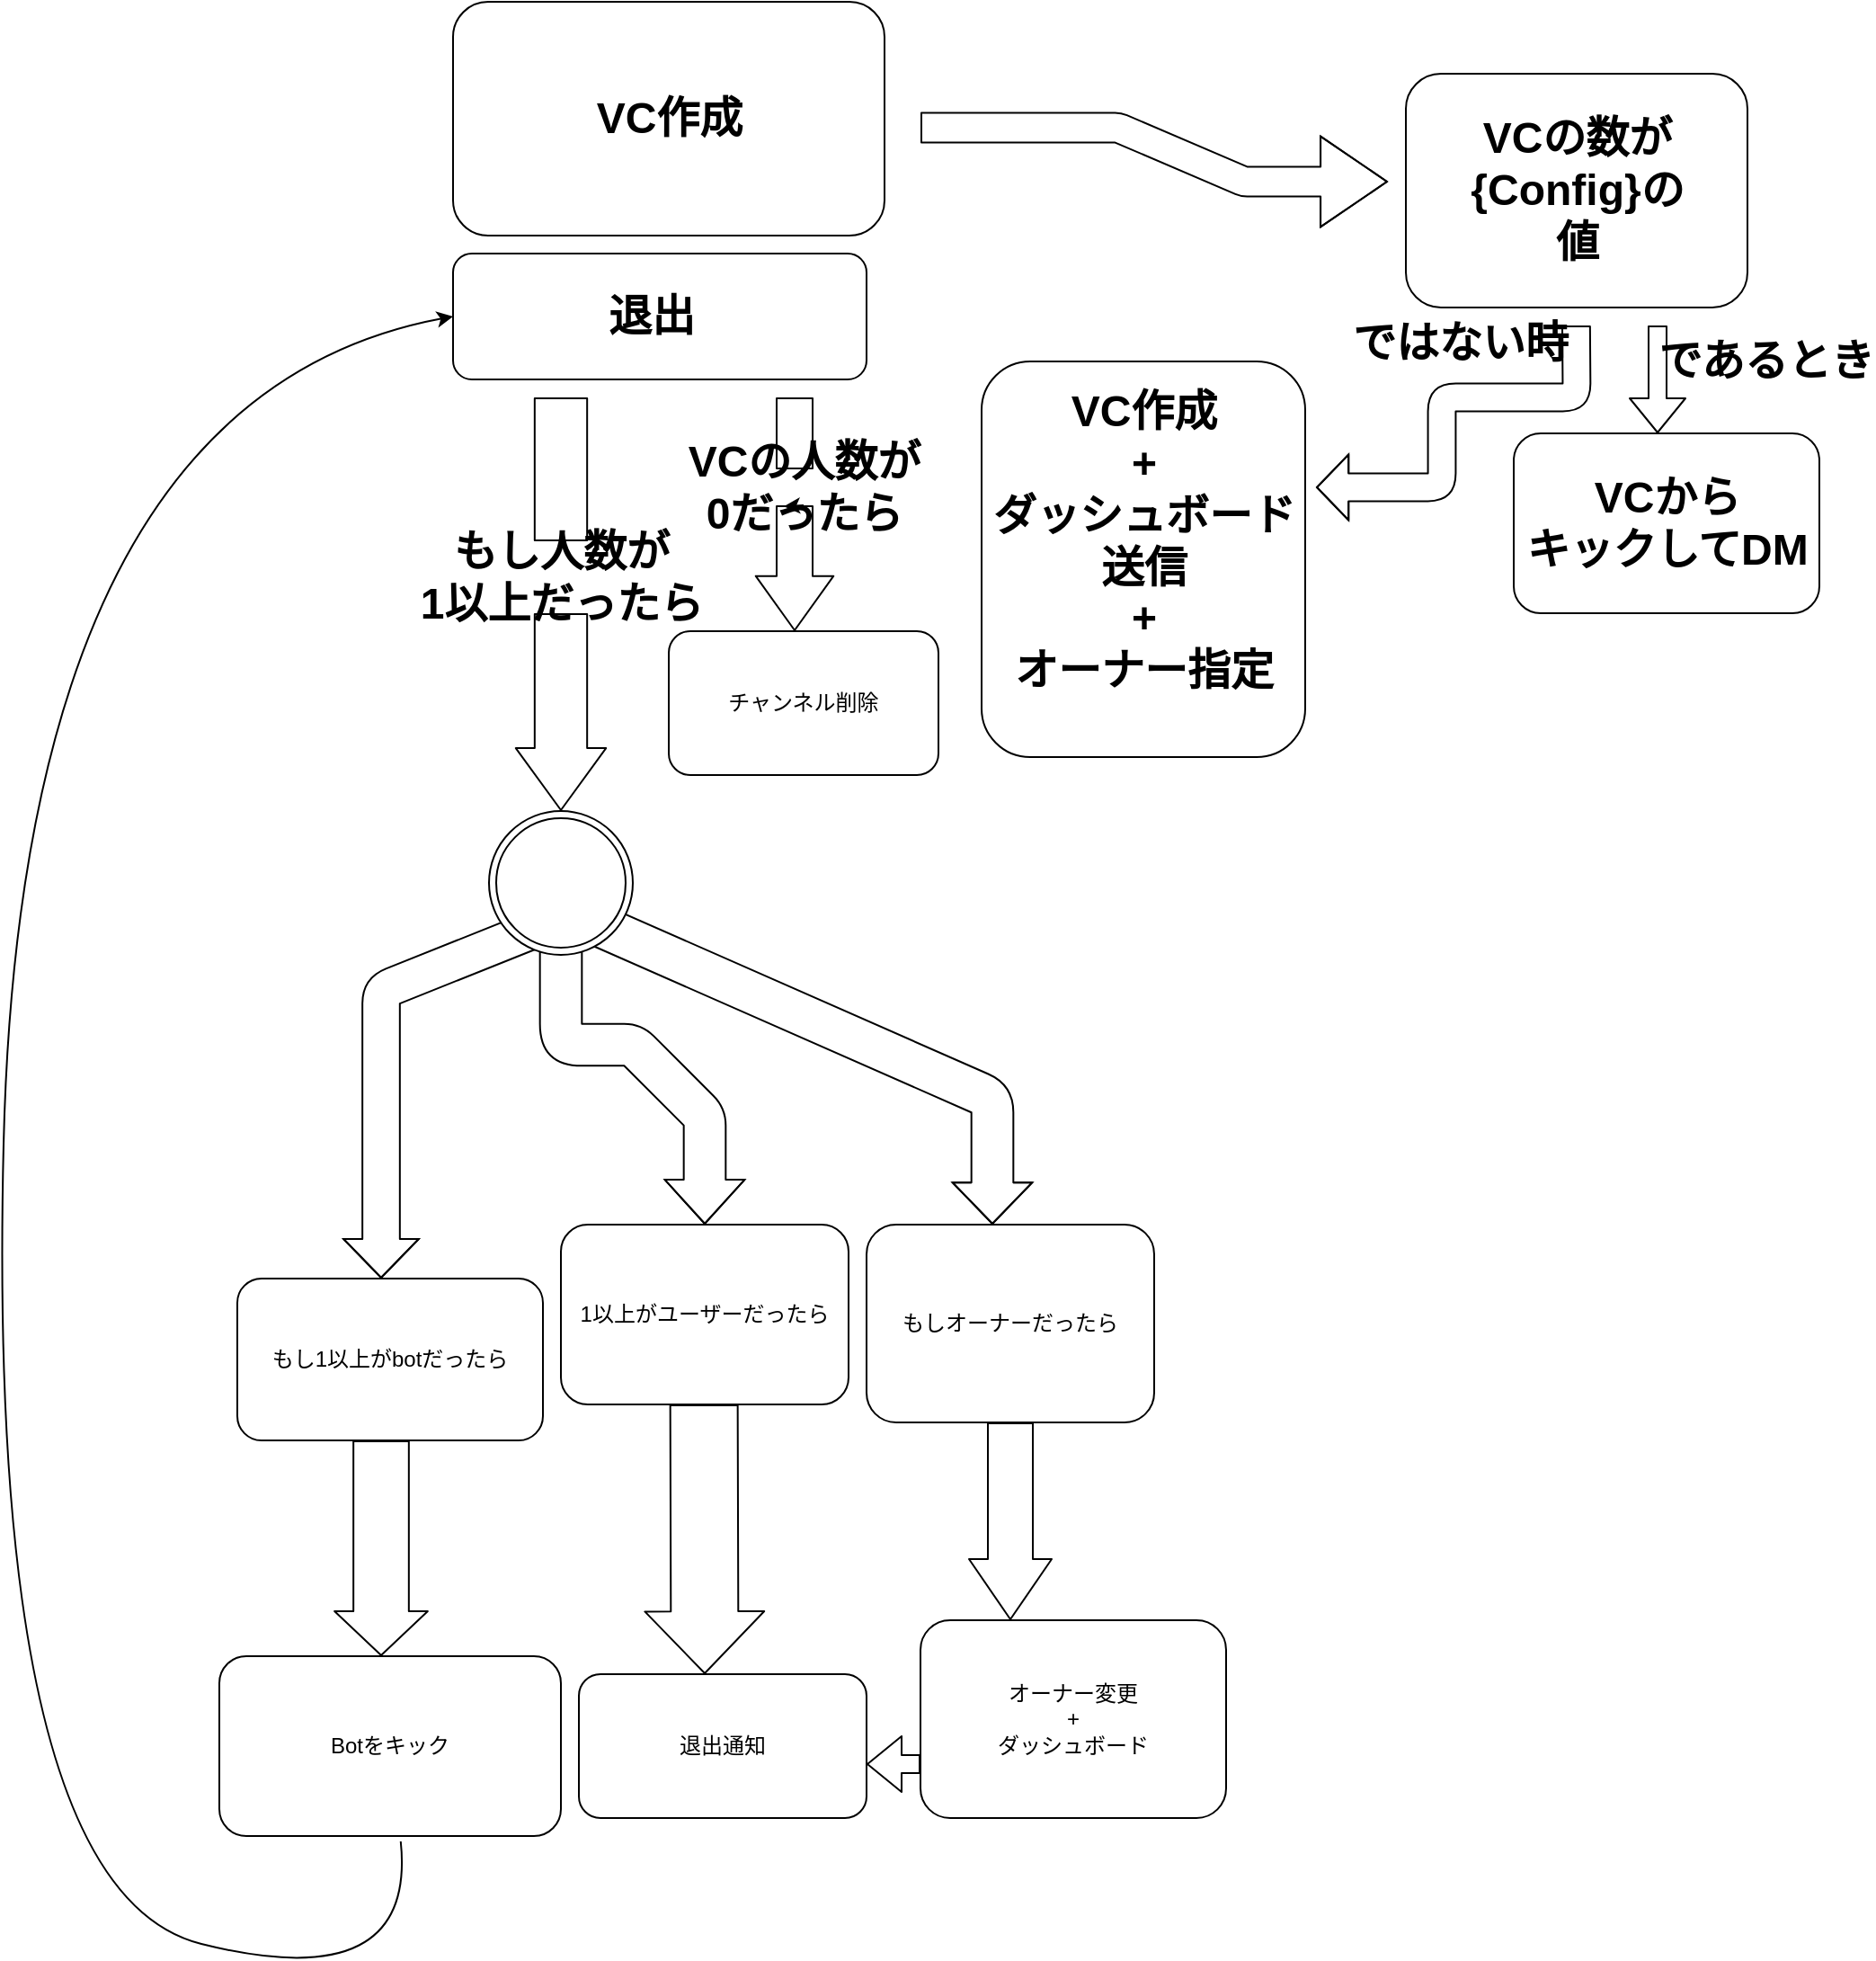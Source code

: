 <mxfile>
    <diagram id="qnEBHfTs_Ac6ON2NvuSR" name="ページ1">
        <mxGraphModel dx="2030" dy="620" grid="1" gridSize="10" guides="1" tooltips="1" connect="1" arrows="1" fold="1" page="1" pageScale="1" pageWidth="827" pageHeight="1169" math="0" shadow="0">
            <root>
                <mxCell id="0"/>
                <mxCell id="1" parent="0"/>
                <mxCell id="3" value="" style="rounded=1;whiteSpace=wrap;html=1;" vertex="1" parent="1">
                    <mxGeometry x="30" y="30" width="240" height="130" as="geometry"/>
                </mxCell>
                <mxCell id="6" value="" style="shape=flexArrow;endArrow=classic;html=1;endWidth=32.816;endSize=11.989;width=16.571;" edge="1" parent="1">
                    <mxGeometry width="50" height="50" relative="1" as="geometry">
                        <mxPoint x="290" y="100" as="sourcePoint"/>
                        <mxPoint x="550" y="130" as="targetPoint"/>
                        <Array as="points">
                            <mxPoint x="400" y="100"/>
                            <mxPoint x="470" y="130"/>
                        </Array>
                    </mxGeometry>
                </mxCell>
                <mxCell id="7" value="VC作成" style="text;strokeColor=none;fillColor=none;html=1;fontSize=24;fontStyle=1;verticalAlign=middle;align=center;" vertex="1" parent="1">
                    <mxGeometry x="100" y="75" width="100" height="40" as="geometry"/>
                </mxCell>
                <mxCell id="10" value="" style="rounded=1;whiteSpace=wrap;html=1;" vertex="1" parent="1">
                    <mxGeometry x="560" y="70" width="190" height="130" as="geometry"/>
                </mxCell>
                <mxCell id="11" value="VCの数が&lt;br&gt;{Config}の&lt;br&gt;値" style="text;strokeColor=none;fillColor=none;html=1;fontSize=24;fontStyle=1;verticalAlign=middle;align=center;" vertex="1" parent="1">
                    <mxGeometry x="570" y="80" width="170" height="110" as="geometry"/>
                </mxCell>
                <mxCell id="12" value="" style="shape=flexArrow;endArrow=classic;html=1;width=15.429;endSize=5.537;" edge="1" parent="1">
                    <mxGeometry width="50" height="50" relative="1" as="geometry">
                        <mxPoint x="654.71" y="210" as="sourcePoint"/>
                        <mxPoint x="510" y="300" as="targetPoint"/>
                        <Array as="points">
                            <mxPoint x="655" y="250"/>
                            <mxPoint x="580" y="250"/>
                            <mxPoint x="580" y="300"/>
                        </Array>
                    </mxGeometry>
                </mxCell>
                <mxCell id="13" value="" style="shape=flexArrow;endArrow=classic;html=1;" edge="1" parent="1">
                    <mxGeometry width="50" height="50" relative="1" as="geometry">
                        <mxPoint x="700" y="210" as="sourcePoint"/>
                        <mxPoint x="700" y="270" as="targetPoint"/>
                    </mxGeometry>
                </mxCell>
                <mxCell id="14" value="ではない時" style="text;strokeColor=none;fillColor=none;html=1;fontSize=24;fontStyle=1;verticalAlign=middle;align=center;" vertex="1" parent="1">
                    <mxGeometry x="540" y="200" width="100" height="40" as="geometry"/>
                </mxCell>
                <mxCell id="15" value="であるとき" style="text;strokeColor=none;fillColor=none;html=1;fontSize=24;fontStyle=1;verticalAlign=middle;align=center;" vertex="1" parent="1">
                    <mxGeometry x="710" y="210" width="100" height="40" as="geometry"/>
                </mxCell>
                <mxCell id="17" value="" style="rounded=1;whiteSpace=wrap;html=1;" vertex="1" parent="1">
                    <mxGeometry x="620" y="270" width="170" height="100" as="geometry"/>
                </mxCell>
                <mxCell id="18" value="VCから&lt;br&gt;キックしてDM" style="text;strokeColor=none;fillColor=none;html=1;fontSize=24;fontStyle=1;verticalAlign=middle;align=center;" vertex="1" parent="1">
                    <mxGeometry x="655" y="300" width="100" height="40" as="geometry"/>
                </mxCell>
                <mxCell id="20" value="" style="rounded=1;whiteSpace=wrap;html=1;" vertex="1" parent="1">
                    <mxGeometry x="324" y="230" width="180" height="220" as="geometry"/>
                </mxCell>
                <mxCell id="21" value="VC作成&lt;br&gt;+&lt;br&gt;ダッシュボード&lt;br&gt;送信&lt;br&gt;+&lt;br&gt;オーナー指定" style="text;strokeColor=none;fillColor=none;html=1;fontSize=24;fontStyle=1;verticalAlign=middle;align=center;" vertex="1" parent="1">
                    <mxGeometry x="364" y="310" width="100" height="40" as="geometry"/>
                </mxCell>
                <mxCell id="22" value="" style="shape=flexArrow;endArrow=classic;html=1;width=20;endSize=9.72;endWidth=22.286;startArrow=none;" edge="1" parent="1">
                    <mxGeometry width="50" height="50" relative="1" as="geometry">
                        <mxPoint x="220" y="310" as="sourcePoint"/>
                        <mxPoint x="220" y="380" as="targetPoint"/>
                        <Array as="points"/>
                    </mxGeometry>
                </mxCell>
                <mxCell id="23" value="" style="rounded=1;whiteSpace=wrap;html=1;" vertex="1" parent="1">
                    <mxGeometry x="30" y="170" width="230" height="70" as="geometry"/>
                </mxCell>
                <mxCell id="24" value="退出" style="text;strokeColor=none;fillColor=none;html=1;fontSize=24;fontStyle=1;verticalAlign=middle;align=center;" vertex="1" parent="1">
                    <mxGeometry x="90" y="185" width="100" height="40" as="geometry"/>
                </mxCell>
                <mxCell id="25" value="VCの人数が&lt;br&gt;0だったら" style="text;strokeColor=none;fillColor=none;html=1;fontSize=24;fontStyle=1;verticalAlign=middle;align=center;" vertex="1" parent="1">
                    <mxGeometry x="190" y="290" width="70" height="20" as="geometry"/>
                </mxCell>
                <mxCell id="26" value="" style="shape=flexArrow;endArrow=none;html=1;width=20;endSize=9.72;endWidth=22.286;" edge="1" parent="1">
                    <mxGeometry width="50" height="50" relative="1" as="geometry">
                        <mxPoint x="220" y="250" as="sourcePoint"/>
                        <mxPoint x="220" y="290" as="targetPoint"/>
                        <Array as="points">
                            <mxPoint x="220" y="280"/>
                        </Array>
                    </mxGeometry>
                </mxCell>
                <mxCell id="27" style="edgeStyle=none;html=1;exitX=0.5;exitY=1;exitDx=0;exitDy=0;entryX=0.343;entryY=1.031;entryDx=0;entryDy=0;entryPerimeter=0;" edge="1" parent="1" source="25" target="25">
                    <mxGeometry relative="1" as="geometry"/>
                </mxCell>
                <mxCell id="28" value="チャンネル削除" style="rounded=1;whiteSpace=wrap;html=1;" vertex="1" parent="1">
                    <mxGeometry x="150" y="380" width="150" height="80" as="geometry"/>
                </mxCell>
                <mxCell id="32" value="" style="shape=flexArrow;endArrow=classic;html=1;width=29.167;endSize=11.158;startArrow=none;" edge="1" parent="1" source="33" target="43">
                    <mxGeometry width="50" height="50" relative="1" as="geometry">
                        <mxPoint x="90" y="250" as="sourcePoint"/>
                        <mxPoint x="90" y="460" as="targetPoint"/>
                    </mxGeometry>
                </mxCell>
                <mxCell id="33" value="もし人数が&lt;br&gt;1以上だったら" style="text;strokeColor=none;fillColor=none;html=1;fontSize=24;fontStyle=1;verticalAlign=middle;align=center;" vertex="1" parent="1">
                    <mxGeometry x="40" y="330" width="100" height="40" as="geometry"/>
                </mxCell>
                <mxCell id="34" value="" style="shape=flexArrow;endArrow=none;html=1;width=29.167;endSize=11.158;" edge="1" parent="1" target="33">
                    <mxGeometry width="50" height="50" relative="1" as="geometry">
                        <mxPoint x="90" y="250.0" as="sourcePoint"/>
                        <mxPoint x="90" y="500" as="targetPoint"/>
                    </mxGeometry>
                </mxCell>
                <mxCell id="37" value="" style="shape=flexArrow;endArrow=classic;html=1;width=23.333;endSize=7.308;" edge="1" parent="1">
                    <mxGeometry width="50" height="50" relative="1" as="geometry">
                        <mxPoint x="80" y="530" as="sourcePoint"/>
                        <mxPoint x="330" y="710" as="targetPoint"/>
                        <Array as="points">
                            <mxPoint x="330" y="640"/>
                        </Array>
                    </mxGeometry>
                </mxCell>
                <mxCell id="38" value="" style="shape=flexArrow;endArrow=classic;html=1;width=20.833;endSize=6.825;" edge="1" parent="1">
                    <mxGeometry width="50" height="50" relative="1" as="geometry">
                        <mxPoint x="90" y="540" as="sourcePoint"/>
                        <mxPoint x="-10" y="740" as="targetPoint"/>
                        <Array as="points">
                            <mxPoint x="-10" y="580"/>
                        </Array>
                    </mxGeometry>
                </mxCell>
                <mxCell id="39" value="" style="shape=flexArrow;endArrow=classic;html=1;width=23.333;endSize=7.825;" edge="1" parent="1">
                    <mxGeometry width="50" height="50" relative="1" as="geometry">
                        <mxPoint x="90" y="530" as="sourcePoint"/>
                        <mxPoint x="170" y="710" as="targetPoint"/>
                        <Array as="points">
                            <mxPoint x="90" y="610"/>
                            <mxPoint x="130" y="610"/>
                            <mxPoint x="170" y="650"/>
                        </Array>
                    </mxGeometry>
                </mxCell>
                <mxCell id="43" value="" style="ellipse;shape=doubleEllipse;whiteSpace=wrap;html=1;aspect=fixed;" vertex="1" parent="1">
                    <mxGeometry x="50" y="480" width="80" height="80" as="geometry"/>
                </mxCell>
                <mxCell id="44" value="もし1以上がbotだったら" style="rounded=1;whiteSpace=wrap;html=1;" vertex="1" parent="1">
                    <mxGeometry x="-90" y="740" width="170" height="90" as="geometry"/>
                </mxCell>
                <mxCell id="45" value="" style="shape=flexArrow;endArrow=classic;html=1;width=30.833;endSize=7.825;" edge="1" parent="1">
                    <mxGeometry width="50" height="50" relative="1" as="geometry">
                        <mxPoint x="-10" y="830" as="sourcePoint"/>
                        <mxPoint x="-10" y="950" as="targetPoint"/>
                    </mxGeometry>
                </mxCell>
                <mxCell id="46" value="Botをキック" style="rounded=1;whiteSpace=wrap;html=1;" vertex="1" parent="1">
                    <mxGeometry x="-100" y="950" width="190" height="100" as="geometry"/>
                </mxCell>
                <mxCell id="47" value="" style="curved=1;endArrow=classic;html=1;exitX=0.531;exitY=1.03;exitDx=0;exitDy=0;exitPerimeter=0;entryX=0;entryY=0.5;entryDx=0;entryDy=0;" edge="1" parent="1" source="46" target="23">
                    <mxGeometry width="50" height="50" relative="1" as="geometry">
                        <mxPoint x="20" y="1110" as="sourcePoint"/>
                        <mxPoint x="-90" y="260" as="targetPoint"/>
                        <Array as="points">
                            <mxPoint x="10" y="1140"/>
                            <mxPoint x="-230" y="1080"/>
                            <mxPoint x="-210" y="250"/>
                        </Array>
                    </mxGeometry>
                </mxCell>
                <mxCell id="48" value="1以上がユーザーだったら" style="rounded=1;whiteSpace=wrap;html=1;" vertex="1" parent="1">
                    <mxGeometry x="90" y="710" width="160" height="100" as="geometry"/>
                </mxCell>
                <mxCell id="49" value="" style="shape=flexArrow;endArrow=classic;html=1;width=37.5;endSize=11.133;endWidth=27.917;" edge="1" parent="1">
                    <mxGeometry width="50" height="50" relative="1" as="geometry">
                        <mxPoint x="169.58" y="810" as="sourcePoint"/>
                        <mxPoint x="170" y="960" as="targetPoint"/>
                    </mxGeometry>
                </mxCell>
                <mxCell id="50" value="退出通知" style="rounded=1;whiteSpace=wrap;html=1;" vertex="1" parent="1">
                    <mxGeometry x="100" y="960" width="160" height="80" as="geometry"/>
                </mxCell>
                <mxCell id="51" value="もしオーナーだったら" style="rounded=1;whiteSpace=wrap;html=1;" vertex="1" parent="1">
                    <mxGeometry x="260" y="710" width="160" height="110" as="geometry"/>
                </mxCell>
                <mxCell id="52" value="" style="shape=flexArrow;endArrow=classic;html=1;width=25;endSize=10.825;" edge="1" parent="1">
                    <mxGeometry width="50" height="50" relative="1" as="geometry">
                        <mxPoint x="340" y="820" as="sourcePoint"/>
                        <mxPoint x="340" y="930" as="targetPoint"/>
                    </mxGeometry>
                </mxCell>
                <mxCell id="53" value="オーナー変更&lt;br&gt;+&lt;br&gt;ダッシュボード" style="rounded=1;whiteSpace=wrap;html=1;" vertex="1" parent="1">
                    <mxGeometry x="290" y="930" width="170" height="110" as="geometry"/>
                </mxCell>
                <mxCell id="54" value="" style="shape=flexArrow;endArrow=classic;html=1;" edge="1" parent="1">
                    <mxGeometry width="50" height="50" relative="1" as="geometry">
                        <mxPoint x="290" y="1010" as="sourcePoint"/>
                        <mxPoint x="260" y="1010" as="targetPoint"/>
                        <Array as="points">
                            <mxPoint x="290" y="1010"/>
                        </Array>
                    </mxGeometry>
                </mxCell>
            </root>
        </mxGraphModel>
    </diagram>
</mxfile>